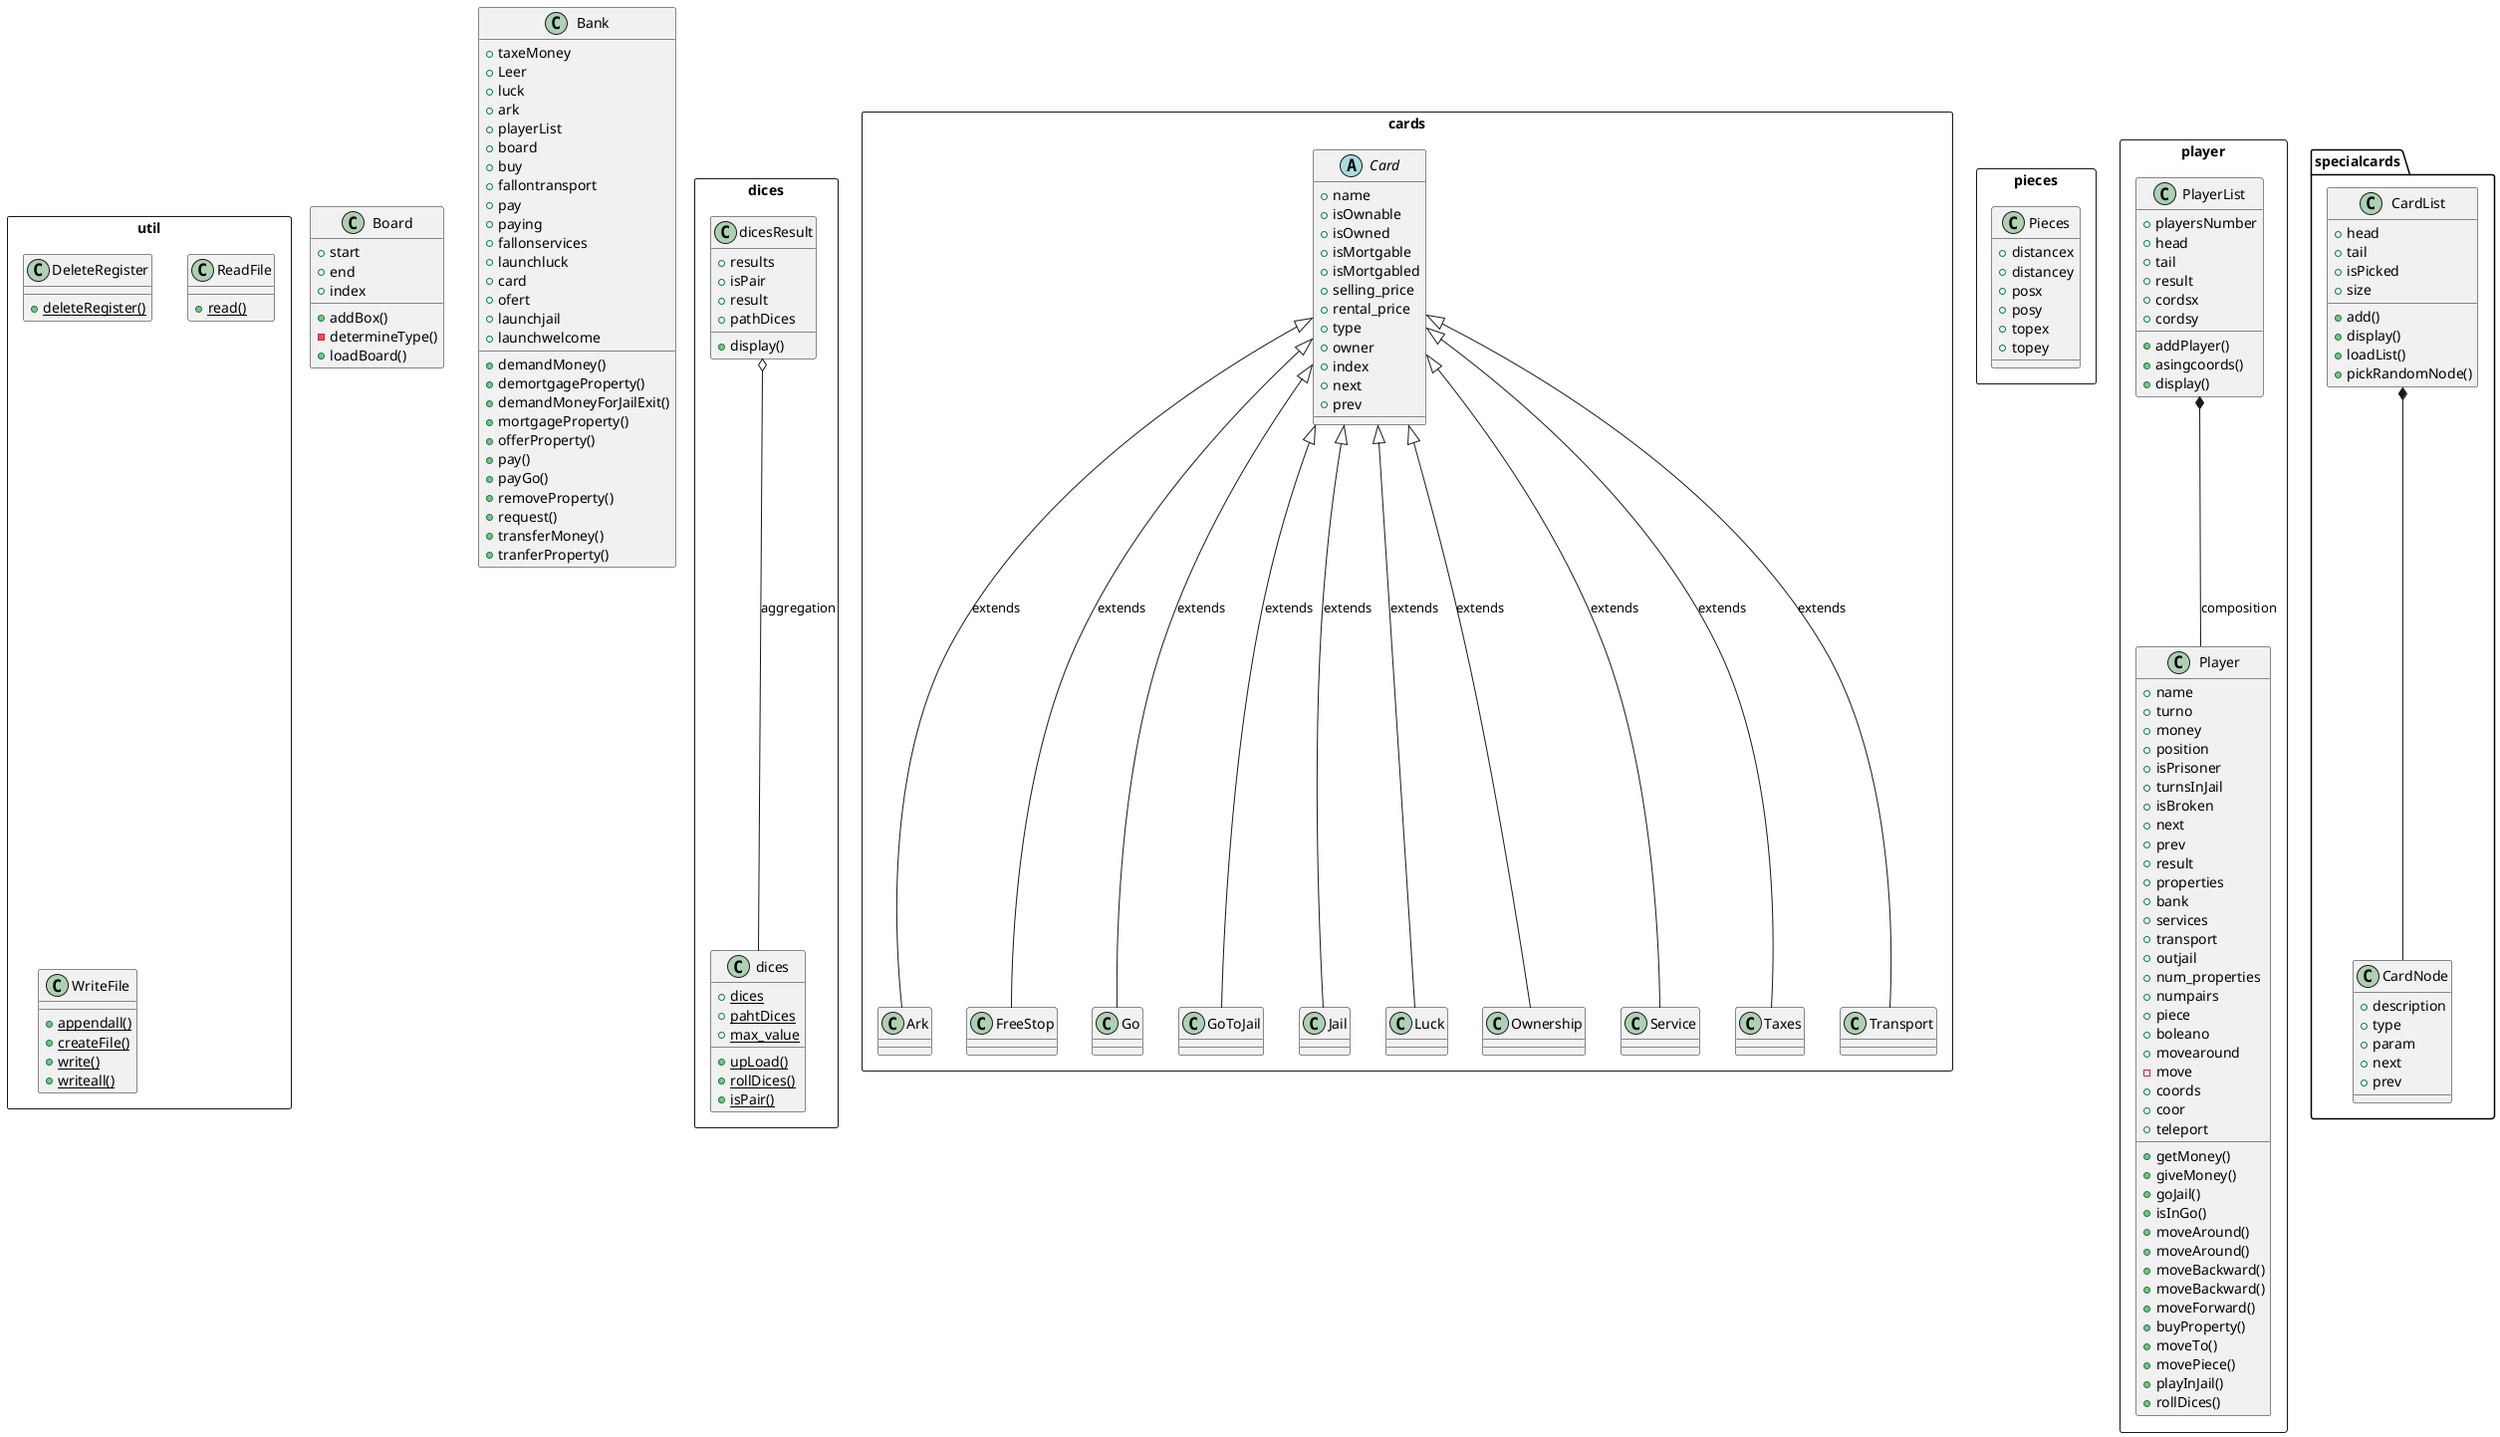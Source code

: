  @startuml
' Split into 4 pages
page 4x2
skinparam pageMargin 10
skinparam pageExternalColor gray
skinparam pageBorderColor blac
class Board {
  + start
  +end
  +index
  +addBox()
  -determineType()
  +loadBoard()
}

class Bank{
  +taxeMoney
  +Leer
  +luck
  +ark
  +playerList
  +board
  +buy
  +fallontransport
  +pay
  +paying
  +fallonservices
  +launchluck
  +card
  +ofert
  +launchjail
  +launchwelcome
  +demandMoney()
  +demortgageProperty()
  +demandMoneyForJailExit()
  +mortgageProperty()
  +offerProperty()
  +pay()
  +payGo()
  +removeProperty()
  +request()
  +transferMoney()
  +tranferProperty()
  
}

package dices <<rectangle>>{
    class dices{
      {static} +dices
      {static} +pahtDices
      {static} +upLoad()
      {static} +max_value
      {static} +rollDices()
      {static} +isPair() 
    }
    class dicesResult{
        +results
        +isPair
        +result
        +pathDices
        +display()
      }
    dicesResult o-- dices : aggregation
  }
package util <<rectangle>>{
  class DeleteRegister{
    + {static} deleteRegister()
  }
  
  class ReadFile{
    + {static} read()
  }
  class WriteFile{
  + {static} appendall()
  + {static} createFile()
  + {static} write()
  + {static} writeall()
}
}

package cards <<rectangle>>{
  abstract class Card{
    +name
    +isOwnable
    +isOwned
    +isMortgable
    +isMortgabled
    +selling_price
    +rental_price
    +type
    +owner
    +index
    +next
    +prev
  }
  
  class Ark{}
  Card <|--	Ark : extends
  class FreeStop{}
  Card <|--	FreeStop : extends
  class Go{}
  Card <|--	Go : extends
  class GoToJail{}
  Card <|--	GoToJail : extends
  class Jail{}
  Card <|--	Jail : extends
  class Luck{}
  Card <|--	Luck : extends
  class Ownership{}
  Card <|--	Ownership : extends
  class Service{}
  Card <|--	Service : extends
  class Taxes{}
  Card <|--	Taxes : extends
  class Transport{}
  Card <|--	Transport : extends
}

package pieces <<rectangle>>{
  class Pieces{
    +distancex
    +distancey
    +posx
    +posy
    +topex
    +topey
  } 
}

package player <<rectangle>>{
  class Player{
    +name
    +turno
    +money
    +position
    +isPrisoner
    +turnsInJail
    +isBroken
    +next
    +prev
    +result
    +properties
    +bank
    +services
    +transport
    +outjail
    +num_properties
    +numpairs
    +piece
    +boleano
    +movearound
    -move
    +coords
    +coor
    +teleport
    +getMoney()
    +giveMoney()
    +goJail()
    +isInGo()
    +moveAround()
    +moveAround()
    +moveBackward()
    +moveBackward()
    +moveForward()
    +buyProperty()
    +moveTo()
    +movePiece()
    +playInJail()
    +rollDices()
  }
  PlayerList *-- Player : composition
  class PlayerList{
    +playersNumber
    +head
    +tail
    +result
    +cordsx
    +cordsy
    +addPlayer()
    +asingcoords()
    +display()
  }
  
}

package specialcards{
  class CardList{
    +head
    +tail
    +isPicked
    +size
    +add()
    +display()
    +loadList()
    +pickRandomNode()
  }
  
  CardList *-- CardNode
  class CardNode{
    +description
    +type
    +param
    +next
    +prev
  }
}


@enduml